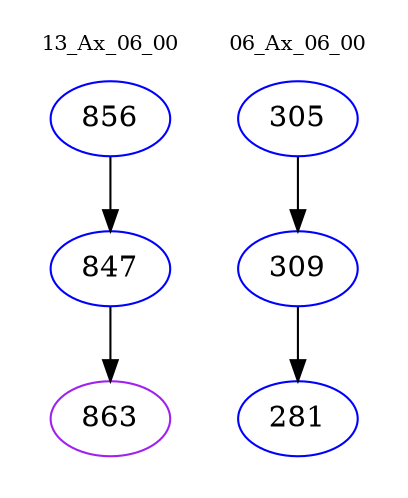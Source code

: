 digraph{
subgraph cluster_0 {
color = white
label = "13_Ax_06_00";
fontsize=10;
T0_856 [label="856", color="blue"]
T0_856 -> T0_847 [color="black"]
T0_847 [label="847", color="blue"]
T0_847 -> T0_863 [color="black"]
T0_863 [label="863", color="purple"]
}
subgraph cluster_1 {
color = white
label = "06_Ax_06_00";
fontsize=10;
T1_305 [label="305", color="blue"]
T1_305 -> T1_309 [color="black"]
T1_309 [label="309", color="blue"]
T1_309 -> T1_281 [color="black"]
T1_281 [label="281", color="blue"]
}
}
